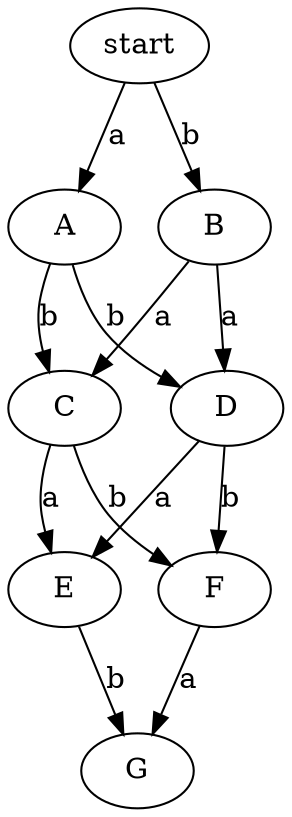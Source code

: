 digraph g {
    start -> A [label="a"]
    start -> B [label="b"]
    A -> {C D} [label="b"]
    B -> {C D} [label="a"]
    {C D} -> E [label="a"]
    {C D} -> F [label="b"]
    E -> G [label="b"]
    F -> G [label="a"]
}
/*
//BTI
< G-b->E / < G-a->F
< E-a->C / < E-a->D
< F-b->C / < F-b->D
< C-b->A / < C-a->B
< D-b->A / < D-a->B

//CPI
> start -a-> A / > start -b-> B

< A -a-> start / > A -b-> C
< B -b-> start / > B -a-> C

< A -a-> start / > A -b-> D
< B -b-> start / > B -a-> D

> A -b-> C / > A -b-> D

< C -b-> A / > C -a-> E
< D -b-> A / > D -a-> E

< C -b-> A / > C -b-> F
< D -b-> A / > D -b-> E

> B -a-> C / > B -a-> D

< C -a-> B / > C -a-> E
< D -a-> B / > D -a-> E

< C -a-> B / > C -b-> F
< D -a-> B / > D -b-> E

> C -a-> E / > C -b-> F
< E -a-> C / > E -b-> G
< F -b-> C / > F -a-> G

> D -a-> E / > D -b-> F
< E -a-> D / > E -b-> G
< F -b-> D / > F -a-> G


//First a-transition indipendent with all b-transitions
> start -a-> A / > A -b-> C
> start -a-> A / > A -b-> D
> start -a-> A / > C -b-> F
> start -a-> A / > D -b-> F
> start -a-> A / > E -b-> G
*/